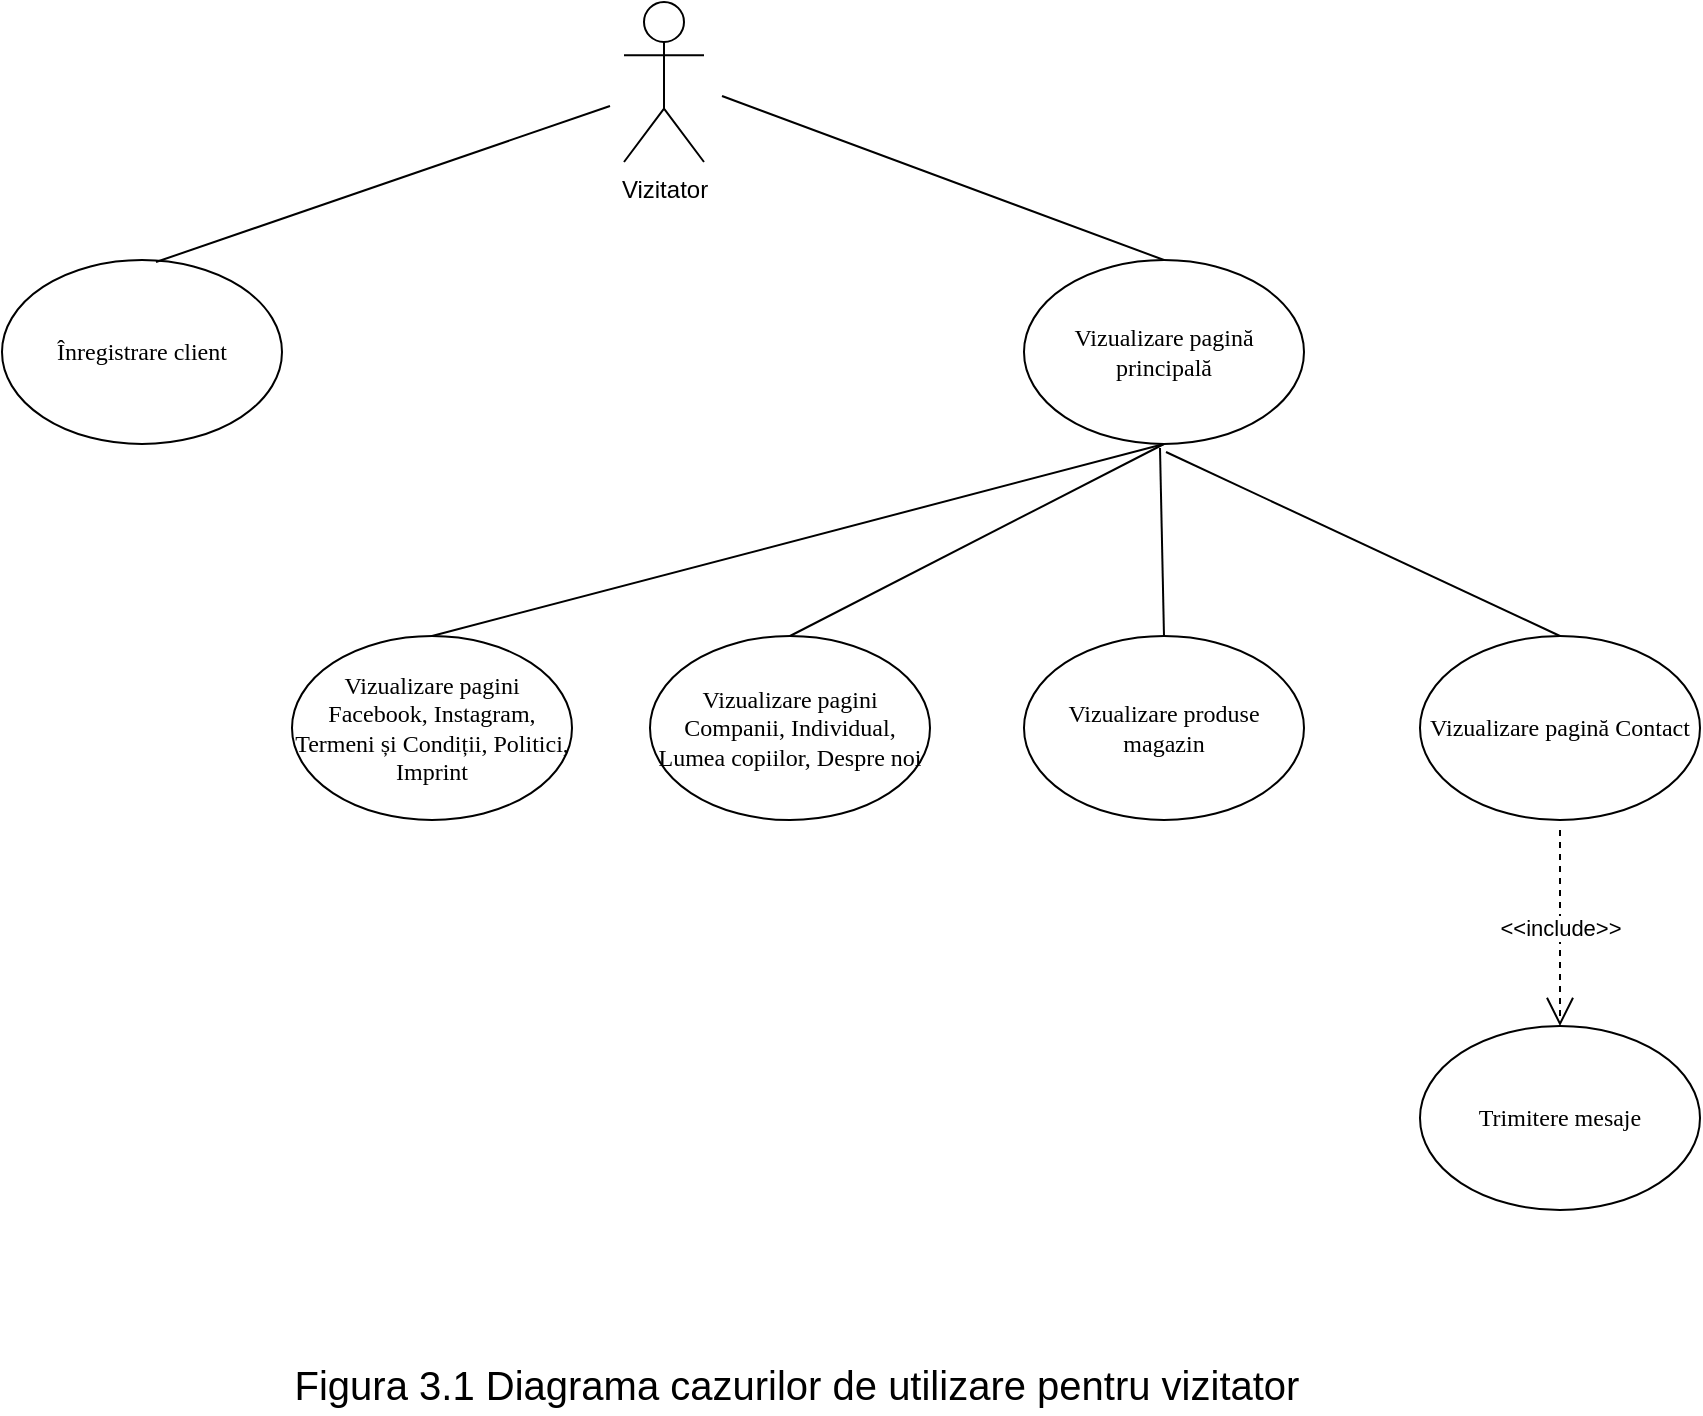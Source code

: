 <mxfile version="26.0.5">
  <diagram name="Page-1" id="n-mjKCvB6xhaWvd59IKn">
    <mxGraphModel dx="1489" dy="761" grid="0" gridSize="10" guides="1" tooltips="1" connect="1" arrows="1" fold="1" page="0" pageScale="1" pageWidth="850" pageHeight="1100" math="0" shadow="0">
      <root>
        <mxCell id="0" />
        <mxCell id="1" parent="0" />
        <object label="Vizitator" id="AoDqTXzkwvZwWfI7U25t-1">
          <mxCell style="shape=umlActor;verticalLabelPosition=bottom;verticalAlign=top;html=1;" parent="1" vertex="1">
            <mxGeometry x="373" y="128" width="40" height="80" as="geometry" />
          </mxCell>
        </object>
        <mxCell id="AoDqTXzkwvZwWfI7U25t-5" value="Înregistrare client" style="ellipse;whiteSpace=wrap;html=1;fontFamily=Comic Sans MS;fontStyle=0" parent="1" vertex="1">
          <mxGeometry x="62" y="257" width="140" height="92" as="geometry" />
        </mxCell>
        <mxCell id="AoDqTXzkwvZwWfI7U25t-14" value="Vizualizare produse magazin" style="ellipse;whiteSpace=wrap;html=1;fontStyle=0;fontFamily=Comic Sans MS;" parent="1" vertex="1">
          <mxGeometry x="573" y="445" width="140" height="92" as="geometry" />
        </mxCell>
        <mxCell id="AoDqTXzkwvZwWfI7U25t-19" value="Vizualizare pagină Contact" style="ellipse;whiteSpace=wrap;html=1;fontStyle=0;fontFamily=Comic Sans MS;" parent="1" vertex="1">
          <mxGeometry x="771" y="445" width="140" height="92" as="geometry" />
        </mxCell>
        <mxCell id="AoDqTXzkwvZwWfI7U25t-20" value="Trimitere mesaje" style="ellipse;whiteSpace=wrap;html=1;fontStyle=0;fontFamily=Comic Sans MS;" parent="1" vertex="1">
          <mxGeometry x="771" y="640" width="140" height="92" as="geometry" />
        </mxCell>
        <mxCell id="AoDqTXzkwvZwWfI7U25t-7" value="Vizualizare pagină principală" style="ellipse;whiteSpace=wrap;html=1;fontFamily=Comic Sans MS;fontStyle=0" parent="1" vertex="1">
          <mxGeometry x="573" y="257" width="140" height="92" as="geometry" />
        </mxCell>
        <mxCell id="AoDqTXzkwvZwWfI7U25t-42" value="Figura 3.1 Diagrama cazurilor de utilizare pentru vizitator" style="text;html=1;align=center;verticalAlign=middle;whiteSpace=wrap;rounded=0;fontSize=20;" parent="1" vertex="1">
          <mxGeometry x="176" y="804" width="567" height="30" as="geometry" />
        </mxCell>
        <mxCell id="pEvbIDOdr8hpv354xEik-9" value="Vizualizare pagini Companii, Individual, Lumea copiilor, Despre noi" style="ellipse;whiteSpace=wrap;html=1;fontStyle=0;fontFamily=Comic Sans MS;" vertex="1" parent="1">
          <mxGeometry x="386" y="445" width="140" height="92" as="geometry" />
        </mxCell>
        <mxCell id="pEvbIDOdr8hpv354xEik-11" value="Vizualizare pagini Facebook, Instagram, Termeni și Condiții, Politici, Imprint" style="ellipse;whiteSpace=wrap;html=1;fontStyle=0;fontFamily=Comic Sans MS;" vertex="1" parent="1">
          <mxGeometry x="207" y="445" width="140" height="92" as="geometry" />
        </mxCell>
        <mxCell id="pEvbIDOdr8hpv354xEik-13" value="" style="endArrow=none;html=1;rounded=0;exitX=0.55;exitY=0.011;exitDx=0;exitDy=0;exitPerimeter=0;" edge="1" parent="1" source="AoDqTXzkwvZwWfI7U25t-5">
          <mxGeometry width="50" height="50" relative="1" as="geometry">
            <mxPoint x="139" y="252" as="sourcePoint" />
            <mxPoint x="366" y="180" as="targetPoint" />
          </mxGeometry>
        </mxCell>
        <mxCell id="pEvbIDOdr8hpv354xEik-15" value="" style="endArrow=none;html=1;rounded=0;entryX=0.5;entryY=0;entryDx=0;entryDy=0;" edge="1" parent="1" target="AoDqTXzkwvZwWfI7U25t-7">
          <mxGeometry width="50" height="50" relative="1" as="geometry">
            <mxPoint x="422" y="175" as="sourcePoint" />
            <mxPoint x="542" y="176" as="targetPoint" />
          </mxGeometry>
        </mxCell>
        <mxCell id="pEvbIDOdr8hpv354xEik-16" value="" style="endArrow=none;html=1;rounded=0;entryX=0.5;entryY=1;entryDx=0;entryDy=0;exitX=0.5;exitY=0;exitDx=0;exitDy=0;" edge="1" parent="1" source="pEvbIDOdr8hpv354xEik-11" target="AoDqTXzkwvZwWfI7U25t-7">
          <mxGeometry width="50" height="50" relative="1" as="geometry">
            <mxPoint x="284" y="443" as="sourcePoint" />
            <mxPoint x="334" y="393" as="targetPoint" />
          </mxGeometry>
        </mxCell>
        <mxCell id="pEvbIDOdr8hpv354xEik-17" value="" style="endArrow=none;html=1;rounded=0;entryX=0.5;entryY=1;entryDx=0;entryDy=0;exitX=0.5;exitY=0;exitDx=0;exitDy=0;" edge="1" parent="1" source="pEvbIDOdr8hpv354xEik-9" target="AoDqTXzkwvZwWfI7U25t-7">
          <mxGeometry width="50" height="50" relative="1" as="geometry">
            <mxPoint x="463" y="459" as="sourcePoint" />
            <mxPoint x="513" y="409" as="targetPoint" />
          </mxGeometry>
        </mxCell>
        <mxCell id="pEvbIDOdr8hpv354xEik-18" value="" style="endArrow=none;html=1;rounded=0;exitX=0.5;exitY=0;exitDx=0;exitDy=0;" edge="1" parent="1" source="AoDqTXzkwvZwWfI7U25t-19">
          <mxGeometry width="50" height="50" relative="1" as="geometry">
            <mxPoint x="463" y="459" as="sourcePoint" />
            <mxPoint x="644" y="353" as="targetPoint" />
          </mxGeometry>
        </mxCell>
        <mxCell id="pEvbIDOdr8hpv354xEik-19" value="" style="endArrow=none;html=1;rounded=0;exitX=0.5;exitY=0;exitDx=0;exitDy=0;" edge="1" parent="1" source="AoDqTXzkwvZwWfI7U25t-14">
          <mxGeometry width="50" height="50" relative="1" as="geometry">
            <mxPoint x="463" y="459" as="sourcePoint" />
            <mxPoint x="641" y="351" as="targetPoint" />
          </mxGeometry>
        </mxCell>
        <mxCell id="pEvbIDOdr8hpv354xEik-20" value="&amp;lt;&amp;lt;include&amp;gt;&amp;gt;" style="endArrow=open;endSize=12;dashed=1;html=1;rounded=0;entryX=0.5;entryY=0;entryDx=0;entryDy=0;" edge="1" parent="1" target="AoDqTXzkwvZwWfI7U25t-20">
          <mxGeometry width="160" relative="1" as="geometry">
            <mxPoint x="841" y="542" as="sourcePoint" />
            <mxPoint x="905" y="592" as="targetPoint" />
          </mxGeometry>
        </mxCell>
      </root>
    </mxGraphModel>
  </diagram>
</mxfile>
